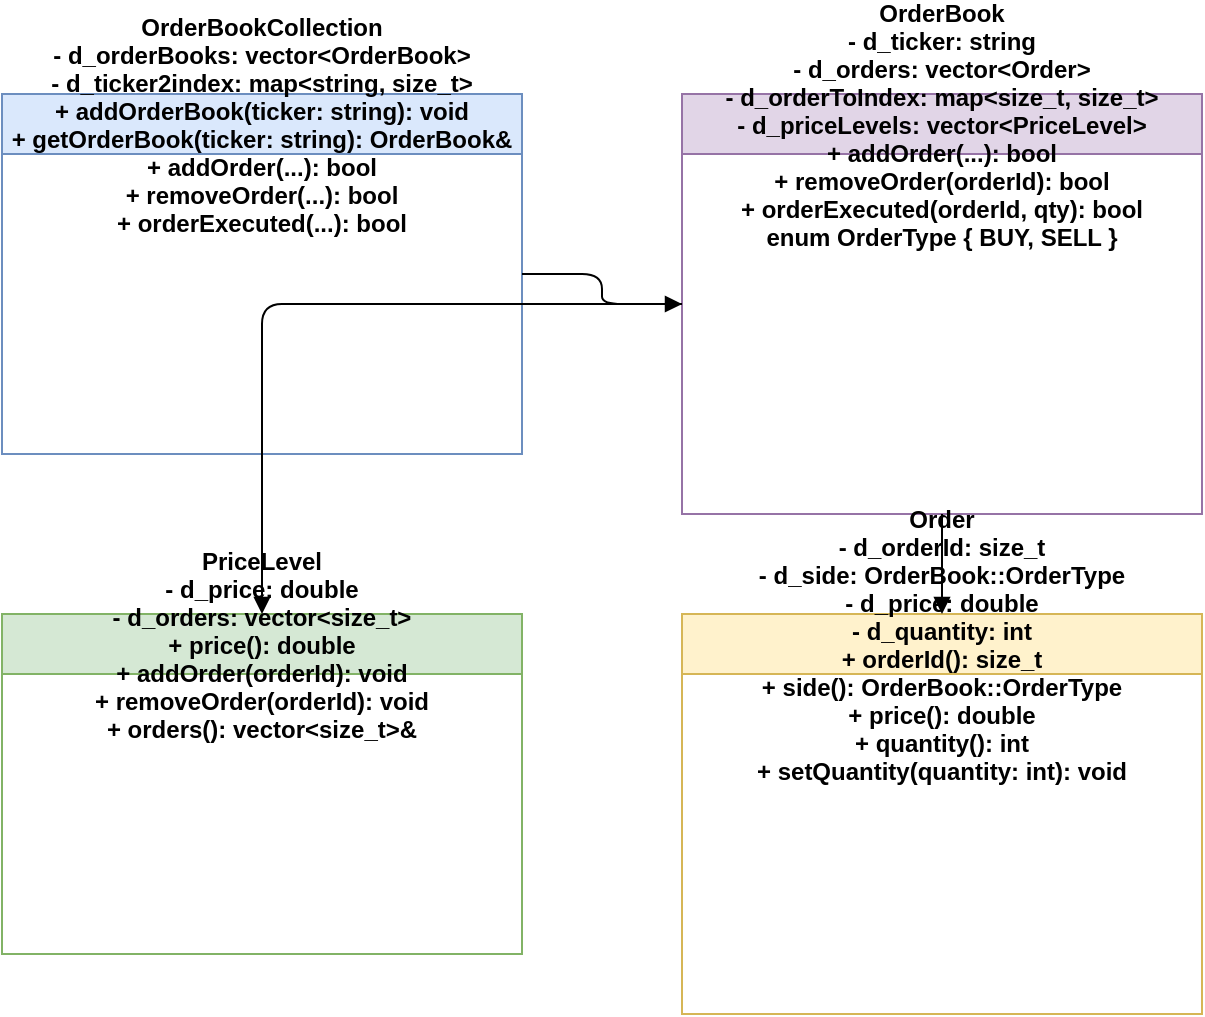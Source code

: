 <mxfile>
  <diagram name="OrderBook UML" id="orderbook-uml">
    <mxGraphModel dx="1000" dy="1000" grid="1" gridSize="10" guides="1" tooltips="1" connect="1" arrows="1" fold="1" page="1" pageScale="1" pageWidth="827" pageHeight="1169" math="0" shadow="0">
      <root>
        <mxCell id="0"/>
        <mxCell id="1" parent="0"/>
        
        <!-- OrderBookCollection -->
        <mxCell id="2" value="OrderBookCollection&#xa;- d_orderBooks: vector&lt;OrderBook&gt;&#xa;- d_ticker2index: map&lt;string, size_t&gt;&#xa;+ addOrderBook(ticker: string): void&#xa;+ getOrderBook(ticker: string): OrderBook&amp;&#xa;+ addOrder(...): bool&#xa;+ removeOrder(...): bool&#xa;+ orderExecuted(...): bool" style="swimlane;childLayout=stackLayout;horizontal=1;startSize=30;fillColor=#dae8fc;strokeColor=#6c8ebf;fontSize=12;" vertex="1" parent="1">
          <mxGeometry x="40" y="40" width="260" height="180" as="geometry"/>
        </mxCell>
        
        <!-- OrderBook -->
        <mxCell id="3" value="OrderBook&#xa;- d_ticker: string&#xa;- d_orders: vector&lt;Order&gt;&#xa;- d_orderToIndex: map&lt;size_t, size_t&gt;&#xa;- d_priceLevels: vector&lt;PriceLevel&gt;&#xa;+ addOrder(...): bool&#xa;+ removeOrder(orderId): bool&#xa;+ orderExecuted(orderId, qty): bool&#xa;enum OrderType { BUY, SELL }" style="swimlane;childLayout=stackLayout;horizontal=1;startSize=30;fillColor=#e1d5e7;strokeColor=#9673a6;fontSize=12;" vertex="1" parent="1">
          <mxGeometry x="380" y="40" width="260" height="210" as="geometry"/>
        </mxCell>
        
        <!-- Order -->
        <mxCell id="4" value="Order&#xa;- d_orderId: size_t&#xa;- d_side: OrderBook::OrderType&#xa;- d_price: double&#xa;- d_quantity: int&#xa;+ orderId(): size_t&#xa;+ side(): OrderBook::OrderType&#xa;+ price(): double&#xa;+ quantity(): int&#xa;+ setQuantity(quantity: int): void" style="swimlane;childLayout=stackLayout;horizontal=1;startSize=30;fillColor=#fff2cc;strokeColor=#d6b656;fontSize=12;" vertex="1" parent="1">
          <mxGeometry x="380" y="300" width="260" height="200" as="geometry"/>
        </mxCell>
        
        <!-- PriceLevel -->
        <mxCell id="5" value="PriceLevel&#xa;- d_price: double&#xa;- d_orders: vector&lt;size_t&gt;&#xa;+ price(): double&#xa;+ addOrder(orderId): void&#xa;+ removeOrder(orderId): void&#xa;+ orders(): vector&lt;size_t&gt;&amp;" style="swimlane;childLayout=stackLayout;horizontal=1;startSize=30;fillColor=#d5e8d4;strokeColor=#82b366;fontSize=12;" vertex="1" parent="1">
          <mxGeometry x="40" y="300" width="260" height="170" as="geometry"/>
        </mxCell>
        
        <!-- Relationships -->
        <mxCell id="6" style="endArrow=block;endFill=1;edgeStyle=orthogonalEdgeStyle;" edge="1" parent="1" source="2" target="3">
          <mxGeometry relative="1" as="geometry"/>
        </mxCell>
        <mxCell id="7" style="endArrow=block;endFill=1;edgeStyle=orthogonalEdgeStyle;" edge="1" parent="1" source="3" target="4">
          <mxGeometry relative="1" as="geometry"/>
        </mxCell>
        <mxCell id="8" style="endArrow=block;endFill=1;edgeStyle=orthogonalEdgeStyle;" edge="1" parent="1" source="3" target="5">
          <mxGeometry relative="1" as="geometry"/>
        </mxCell>
      </root>
    </mxGraphModel>
  </diagram>
</mxfile>